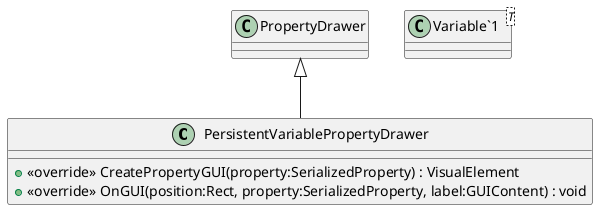 @startuml
class PersistentVariablePropertyDrawer {
    + <<override>> CreatePropertyGUI(property:SerializedProperty) : VisualElement
    + <<override>> OnGUI(position:Rect, property:SerializedProperty, label:GUIContent) : void
}
class "Variable`1"<T> {
}
PropertyDrawer <|-- PersistentVariablePropertyDrawer
@enduml
